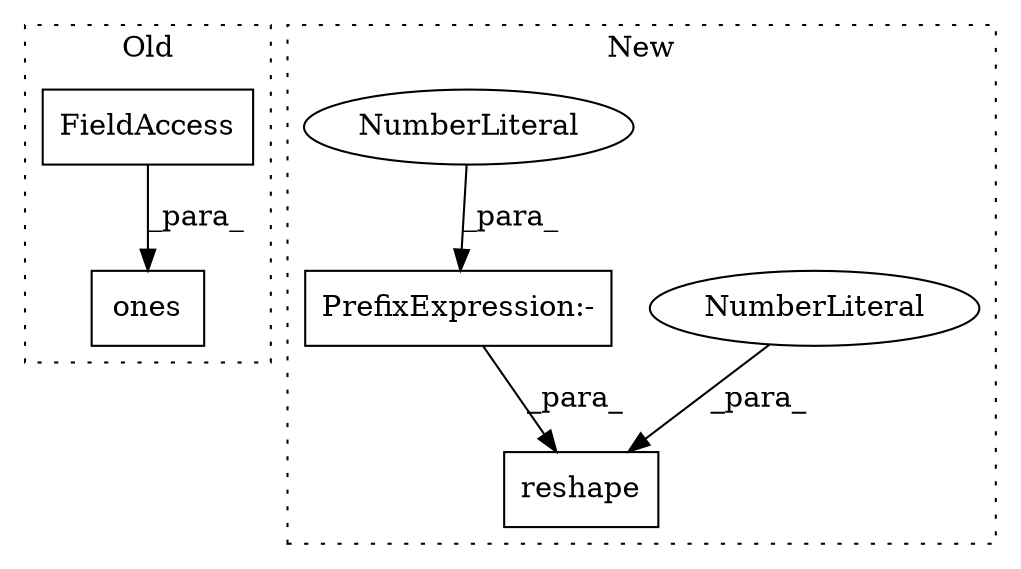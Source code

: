 digraph G {
subgraph cluster0 {
1 [label="ones" a="32" s="1952,1982" l="5,1" shape="box"];
6 [label="FieldAccess" a="22" s="1957" l="25" shape="box"];
label = "Old";
style="dotted";
}
subgraph cluster1 {
2 [label="reshape" a="32" s="1364,1376" l="8,1" shape="box"];
3 [label="NumberLiteral" a="34" s="1372" l="1" shape="ellipse"];
4 [label="PrefixExpression:-" a="38" s="1374" l="1" shape="box"];
5 [label="NumberLiteral" a="34" s="1375" l="1" shape="ellipse"];
label = "New";
style="dotted";
}
3 -> 2 [label="_para_"];
4 -> 2 [label="_para_"];
5 -> 4 [label="_para_"];
6 -> 1 [label="_para_"];
}
